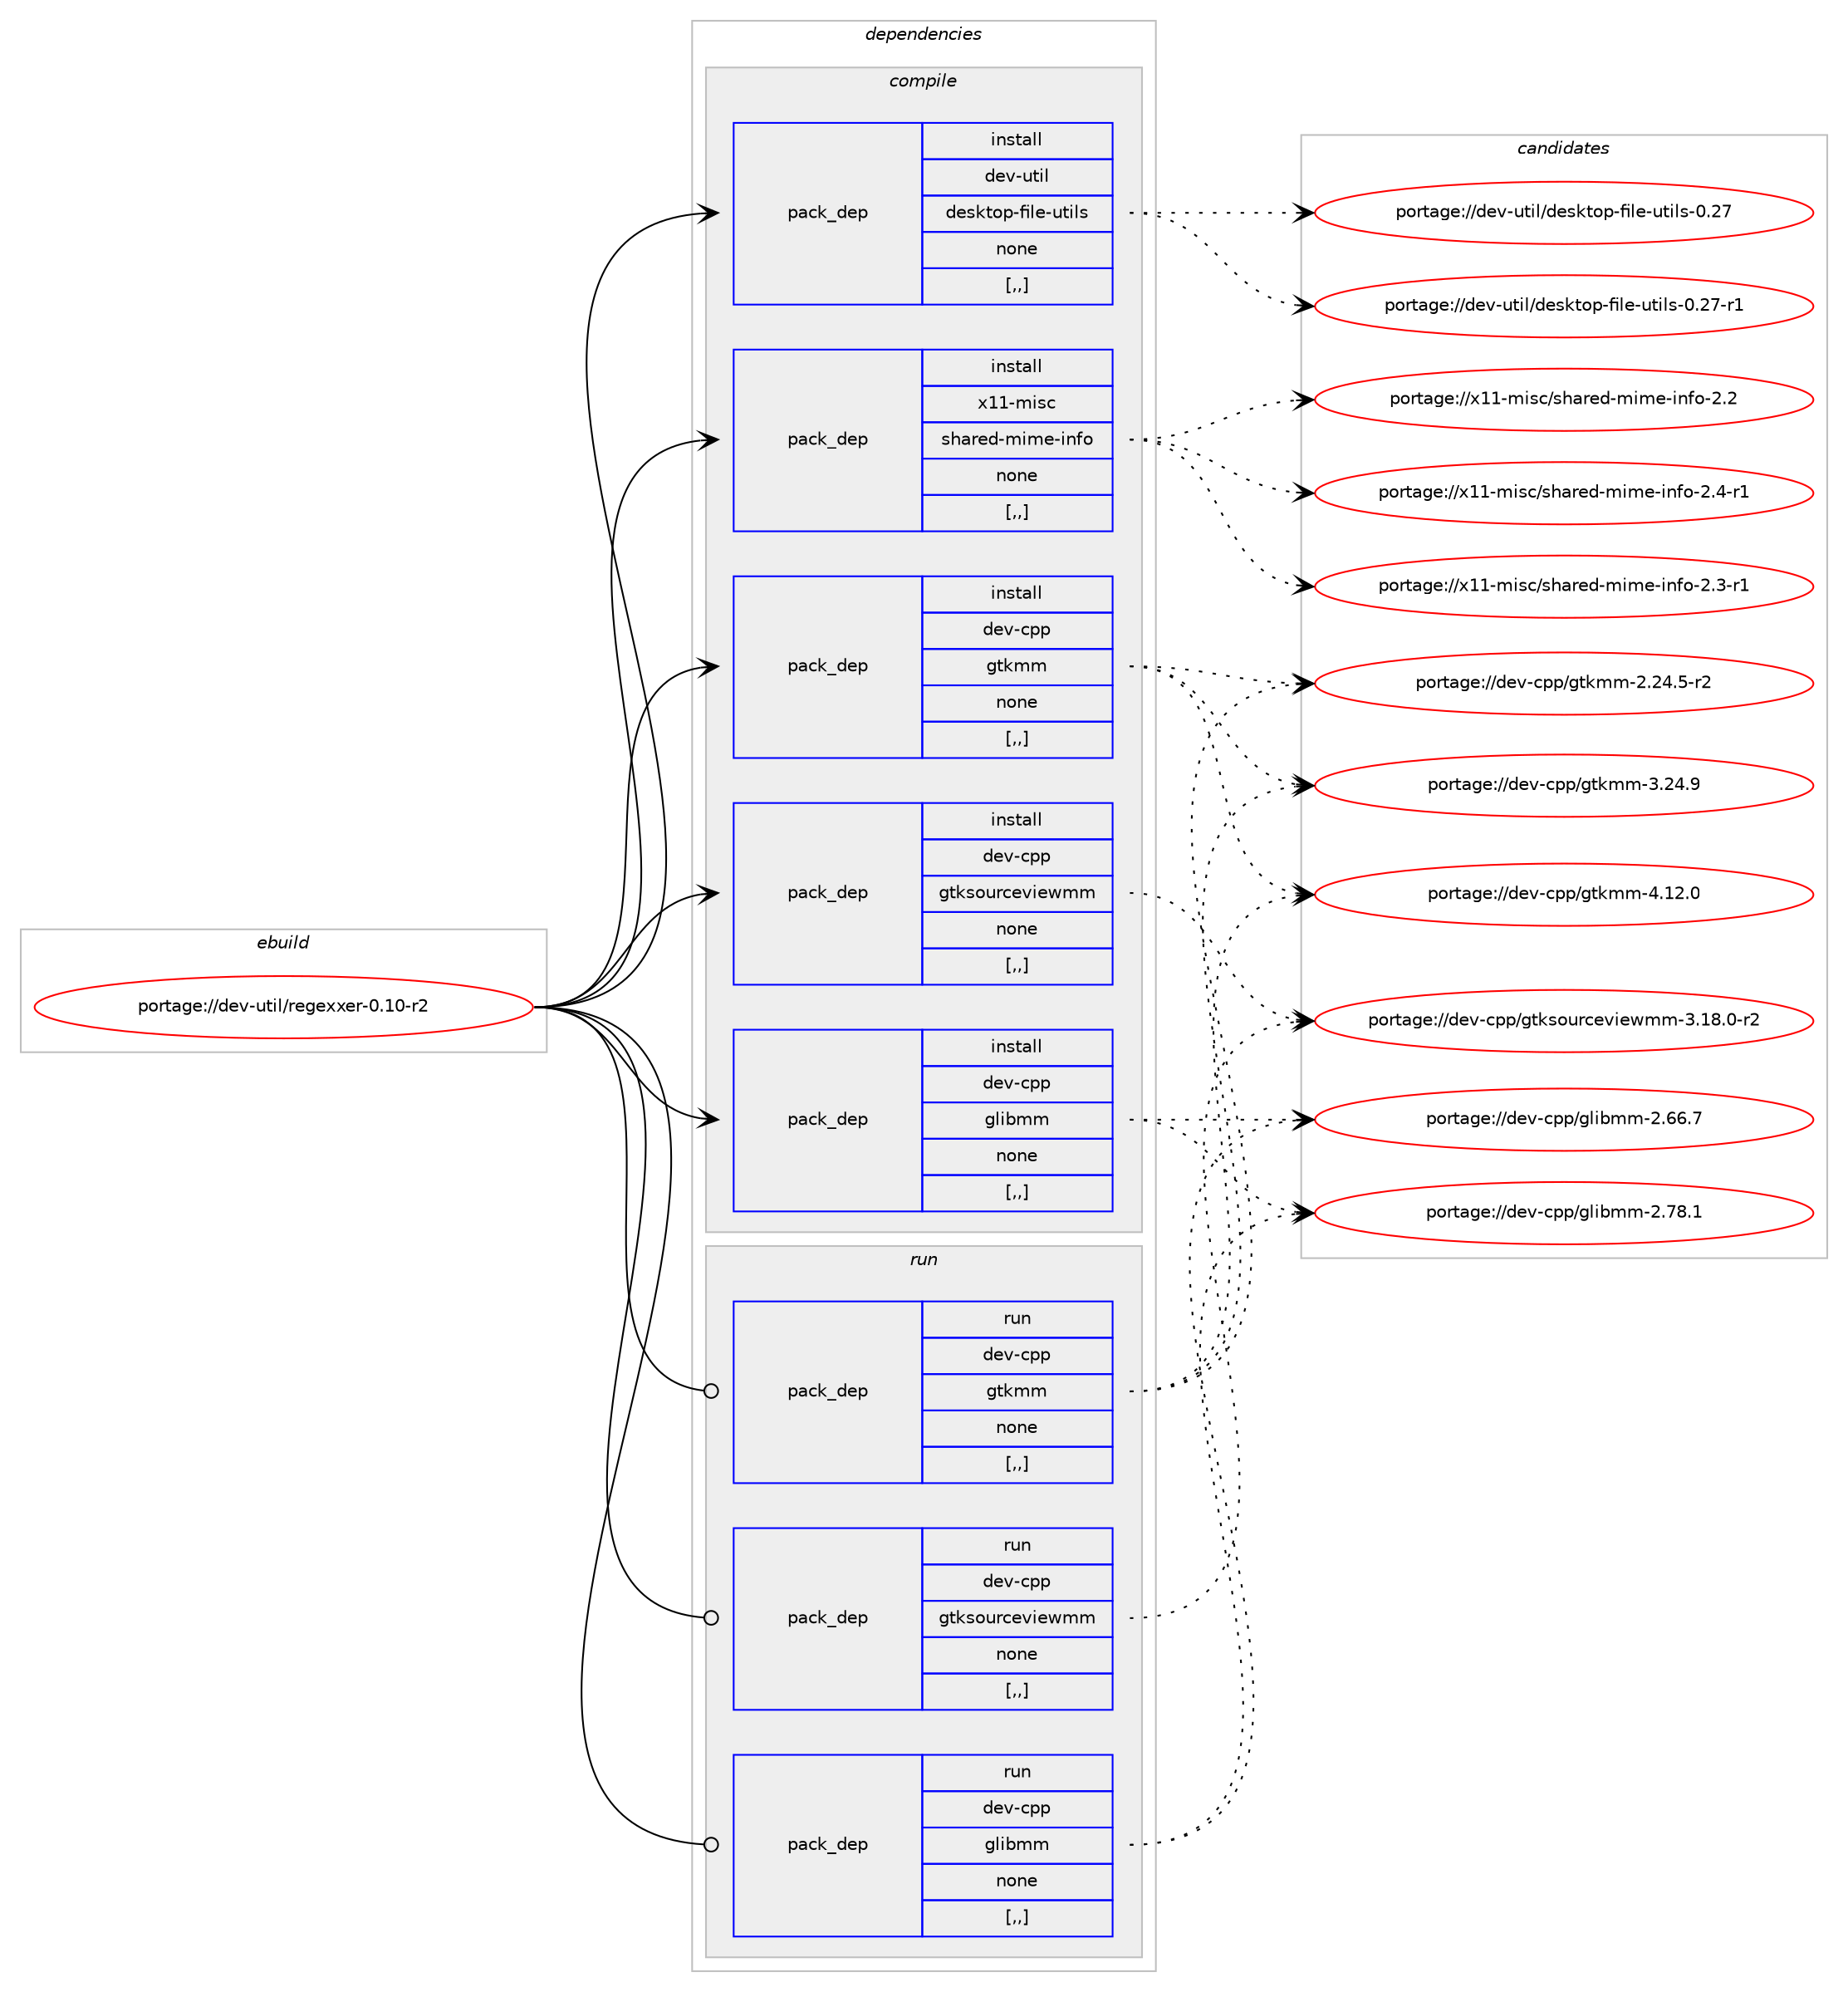 digraph prolog {

# *************
# Graph options
# *************

newrank=true;
concentrate=true;
compound=true;
graph [rankdir=LR,fontname=Helvetica,fontsize=10,ranksep=1.5];#, ranksep=2.5, nodesep=0.2];
edge  [arrowhead=vee];
node  [fontname=Helvetica,fontsize=10];

# **********
# The ebuild
# **********

subgraph cluster_leftcol {
color=gray;
label=<<i>ebuild</i>>;
id [label="portage://dev-util/regexxer-0.10-r2", color=red, width=4, href="../dev-util/regexxer-0.10-r2.svg"];
}

# ****************
# The dependencies
# ****************

subgraph cluster_midcol {
color=gray;
label=<<i>dependencies</i>>;
subgraph cluster_compile {
fillcolor="#eeeeee";
style=filled;
label=<<i>compile</i>>;
subgraph pack155904 {
dependency218929 [label=<<TABLE BORDER="0" CELLBORDER="1" CELLSPACING="0" CELLPADDING="4" WIDTH="220"><TR><TD ROWSPAN="6" CELLPADDING="30">pack_dep</TD></TR><TR><TD WIDTH="110">install</TD></TR><TR><TD>dev-cpp</TD></TR><TR><TD>glibmm</TD></TR><TR><TD>none</TD></TR><TR><TD>[,,]</TD></TR></TABLE>>, shape=none, color=blue];
}
id:e -> dependency218929:w [weight=20,style="solid",arrowhead="vee"];
subgraph pack155905 {
dependency218930 [label=<<TABLE BORDER="0" CELLBORDER="1" CELLSPACING="0" CELLPADDING="4" WIDTH="220"><TR><TD ROWSPAN="6" CELLPADDING="30">pack_dep</TD></TR><TR><TD WIDTH="110">install</TD></TR><TR><TD>dev-cpp</TD></TR><TR><TD>gtkmm</TD></TR><TR><TD>none</TD></TR><TR><TD>[,,]</TD></TR></TABLE>>, shape=none, color=blue];
}
id:e -> dependency218930:w [weight=20,style="solid",arrowhead="vee"];
subgraph pack155906 {
dependency218931 [label=<<TABLE BORDER="0" CELLBORDER="1" CELLSPACING="0" CELLPADDING="4" WIDTH="220"><TR><TD ROWSPAN="6" CELLPADDING="30">pack_dep</TD></TR><TR><TD WIDTH="110">install</TD></TR><TR><TD>dev-cpp</TD></TR><TR><TD>gtksourceviewmm</TD></TR><TR><TD>none</TD></TR><TR><TD>[,,]</TD></TR></TABLE>>, shape=none, color=blue];
}
id:e -> dependency218931:w [weight=20,style="solid",arrowhead="vee"];
subgraph pack155907 {
dependency218932 [label=<<TABLE BORDER="0" CELLBORDER="1" CELLSPACING="0" CELLPADDING="4" WIDTH="220"><TR><TD ROWSPAN="6" CELLPADDING="30">pack_dep</TD></TR><TR><TD WIDTH="110">install</TD></TR><TR><TD>dev-util</TD></TR><TR><TD>desktop-file-utils</TD></TR><TR><TD>none</TD></TR><TR><TD>[,,]</TD></TR></TABLE>>, shape=none, color=blue];
}
id:e -> dependency218932:w [weight=20,style="solid",arrowhead="vee"];
subgraph pack155908 {
dependency218933 [label=<<TABLE BORDER="0" CELLBORDER="1" CELLSPACING="0" CELLPADDING="4" WIDTH="220"><TR><TD ROWSPAN="6" CELLPADDING="30">pack_dep</TD></TR><TR><TD WIDTH="110">install</TD></TR><TR><TD>x11-misc</TD></TR><TR><TD>shared-mime-info</TD></TR><TR><TD>none</TD></TR><TR><TD>[,,]</TD></TR></TABLE>>, shape=none, color=blue];
}
id:e -> dependency218933:w [weight=20,style="solid",arrowhead="vee"];
}
subgraph cluster_compileandrun {
fillcolor="#eeeeee";
style=filled;
label=<<i>compile and run</i>>;
}
subgraph cluster_run {
fillcolor="#eeeeee";
style=filled;
label=<<i>run</i>>;
subgraph pack155909 {
dependency218934 [label=<<TABLE BORDER="0" CELLBORDER="1" CELLSPACING="0" CELLPADDING="4" WIDTH="220"><TR><TD ROWSPAN="6" CELLPADDING="30">pack_dep</TD></TR><TR><TD WIDTH="110">run</TD></TR><TR><TD>dev-cpp</TD></TR><TR><TD>glibmm</TD></TR><TR><TD>none</TD></TR><TR><TD>[,,]</TD></TR></TABLE>>, shape=none, color=blue];
}
id:e -> dependency218934:w [weight=20,style="solid",arrowhead="odot"];
subgraph pack155910 {
dependency218935 [label=<<TABLE BORDER="0" CELLBORDER="1" CELLSPACING="0" CELLPADDING="4" WIDTH="220"><TR><TD ROWSPAN="6" CELLPADDING="30">pack_dep</TD></TR><TR><TD WIDTH="110">run</TD></TR><TR><TD>dev-cpp</TD></TR><TR><TD>gtkmm</TD></TR><TR><TD>none</TD></TR><TR><TD>[,,]</TD></TR></TABLE>>, shape=none, color=blue];
}
id:e -> dependency218935:w [weight=20,style="solid",arrowhead="odot"];
subgraph pack155911 {
dependency218936 [label=<<TABLE BORDER="0" CELLBORDER="1" CELLSPACING="0" CELLPADDING="4" WIDTH="220"><TR><TD ROWSPAN="6" CELLPADDING="30">pack_dep</TD></TR><TR><TD WIDTH="110">run</TD></TR><TR><TD>dev-cpp</TD></TR><TR><TD>gtksourceviewmm</TD></TR><TR><TD>none</TD></TR><TR><TD>[,,]</TD></TR></TABLE>>, shape=none, color=blue];
}
id:e -> dependency218936:w [weight=20,style="solid",arrowhead="odot"];
}
}

# **************
# The candidates
# **************

subgraph cluster_choices {
rank=same;
color=gray;
label=<<i>candidates</i>>;

subgraph choice155904 {
color=black;
nodesep=1;
choice1001011184599112112471031081059810910945504655564649 [label="portage://dev-cpp/glibmm-2.78.1", color=red, width=4,href="../dev-cpp/glibmm-2.78.1.svg"];
choice1001011184599112112471031081059810910945504654544655 [label="portage://dev-cpp/glibmm-2.66.7", color=red, width=4,href="../dev-cpp/glibmm-2.66.7.svg"];
dependency218929:e -> choice1001011184599112112471031081059810910945504655564649:w [style=dotted,weight="100"];
dependency218929:e -> choice1001011184599112112471031081059810910945504654544655:w [style=dotted,weight="100"];
}
subgraph choice155905 {
color=black;
nodesep=1;
choice10010111845991121124710311610710910945524649504648 [label="portage://dev-cpp/gtkmm-4.12.0", color=red, width=4,href="../dev-cpp/gtkmm-4.12.0.svg"];
choice10010111845991121124710311610710910945514650524657 [label="portage://dev-cpp/gtkmm-3.24.9", color=red, width=4,href="../dev-cpp/gtkmm-3.24.9.svg"];
choice100101118459911211247103116107109109455046505246534511450 [label="portage://dev-cpp/gtkmm-2.24.5-r2", color=red, width=4,href="../dev-cpp/gtkmm-2.24.5-r2.svg"];
dependency218930:e -> choice10010111845991121124710311610710910945524649504648:w [style=dotted,weight="100"];
dependency218930:e -> choice10010111845991121124710311610710910945514650524657:w [style=dotted,weight="100"];
dependency218930:e -> choice100101118459911211247103116107109109455046505246534511450:w [style=dotted,weight="100"];
}
subgraph choice155906 {
color=black;
nodesep=1;
choice10010111845991121124710311610711511111711499101118105101119109109455146495646484511450 [label="portage://dev-cpp/gtksourceviewmm-3.18.0-r2", color=red, width=4,href="../dev-cpp/gtksourceviewmm-3.18.0-r2.svg"];
dependency218931:e -> choice10010111845991121124710311610711511111711499101118105101119109109455146495646484511450:w [style=dotted,weight="100"];
}
subgraph choice155907 {
color=black;
nodesep=1;
choice1001011184511711610510847100101115107116111112451021051081014511711610510811545484650554511449 [label="portage://dev-util/desktop-file-utils-0.27-r1", color=red, width=4,href="../dev-util/desktop-file-utils-0.27-r1.svg"];
choice100101118451171161051084710010111510711611111245102105108101451171161051081154548465055 [label="portage://dev-util/desktop-file-utils-0.27", color=red, width=4,href="../dev-util/desktop-file-utils-0.27.svg"];
dependency218932:e -> choice1001011184511711610510847100101115107116111112451021051081014511711610510811545484650554511449:w [style=dotted,weight="100"];
dependency218932:e -> choice100101118451171161051084710010111510711611111245102105108101451171161051081154548465055:w [style=dotted,weight="100"];
}
subgraph choice155908 {
color=black;
nodesep=1;
choice1204949451091051159947115104971141011004510910510910145105110102111455046524511449 [label="portage://x11-misc/shared-mime-info-2.4-r1", color=red, width=4,href="../x11-misc/shared-mime-info-2.4-r1.svg"];
choice1204949451091051159947115104971141011004510910510910145105110102111455046514511449 [label="portage://x11-misc/shared-mime-info-2.3-r1", color=red, width=4,href="../x11-misc/shared-mime-info-2.3-r1.svg"];
choice120494945109105115994711510497114101100451091051091014510511010211145504650 [label="portage://x11-misc/shared-mime-info-2.2", color=red, width=4,href="../x11-misc/shared-mime-info-2.2.svg"];
dependency218933:e -> choice1204949451091051159947115104971141011004510910510910145105110102111455046524511449:w [style=dotted,weight="100"];
dependency218933:e -> choice1204949451091051159947115104971141011004510910510910145105110102111455046514511449:w [style=dotted,weight="100"];
dependency218933:e -> choice120494945109105115994711510497114101100451091051091014510511010211145504650:w [style=dotted,weight="100"];
}
subgraph choice155909 {
color=black;
nodesep=1;
choice1001011184599112112471031081059810910945504655564649 [label="portage://dev-cpp/glibmm-2.78.1", color=red, width=4,href="../dev-cpp/glibmm-2.78.1.svg"];
choice1001011184599112112471031081059810910945504654544655 [label="portage://dev-cpp/glibmm-2.66.7", color=red, width=4,href="../dev-cpp/glibmm-2.66.7.svg"];
dependency218934:e -> choice1001011184599112112471031081059810910945504655564649:w [style=dotted,weight="100"];
dependency218934:e -> choice1001011184599112112471031081059810910945504654544655:w [style=dotted,weight="100"];
}
subgraph choice155910 {
color=black;
nodesep=1;
choice10010111845991121124710311610710910945524649504648 [label="portage://dev-cpp/gtkmm-4.12.0", color=red, width=4,href="../dev-cpp/gtkmm-4.12.0.svg"];
choice10010111845991121124710311610710910945514650524657 [label="portage://dev-cpp/gtkmm-3.24.9", color=red, width=4,href="../dev-cpp/gtkmm-3.24.9.svg"];
choice100101118459911211247103116107109109455046505246534511450 [label="portage://dev-cpp/gtkmm-2.24.5-r2", color=red, width=4,href="../dev-cpp/gtkmm-2.24.5-r2.svg"];
dependency218935:e -> choice10010111845991121124710311610710910945524649504648:w [style=dotted,weight="100"];
dependency218935:e -> choice10010111845991121124710311610710910945514650524657:w [style=dotted,weight="100"];
dependency218935:e -> choice100101118459911211247103116107109109455046505246534511450:w [style=dotted,weight="100"];
}
subgraph choice155911 {
color=black;
nodesep=1;
choice10010111845991121124710311610711511111711499101118105101119109109455146495646484511450 [label="portage://dev-cpp/gtksourceviewmm-3.18.0-r2", color=red, width=4,href="../dev-cpp/gtksourceviewmm-3.18.0-r2.svg"];
dependency218936:e -> choice10010111845991121124710311610711511111711499101118105101119109109455146495646484511450:w [style=dotted,weight="100"];
}
}

}
